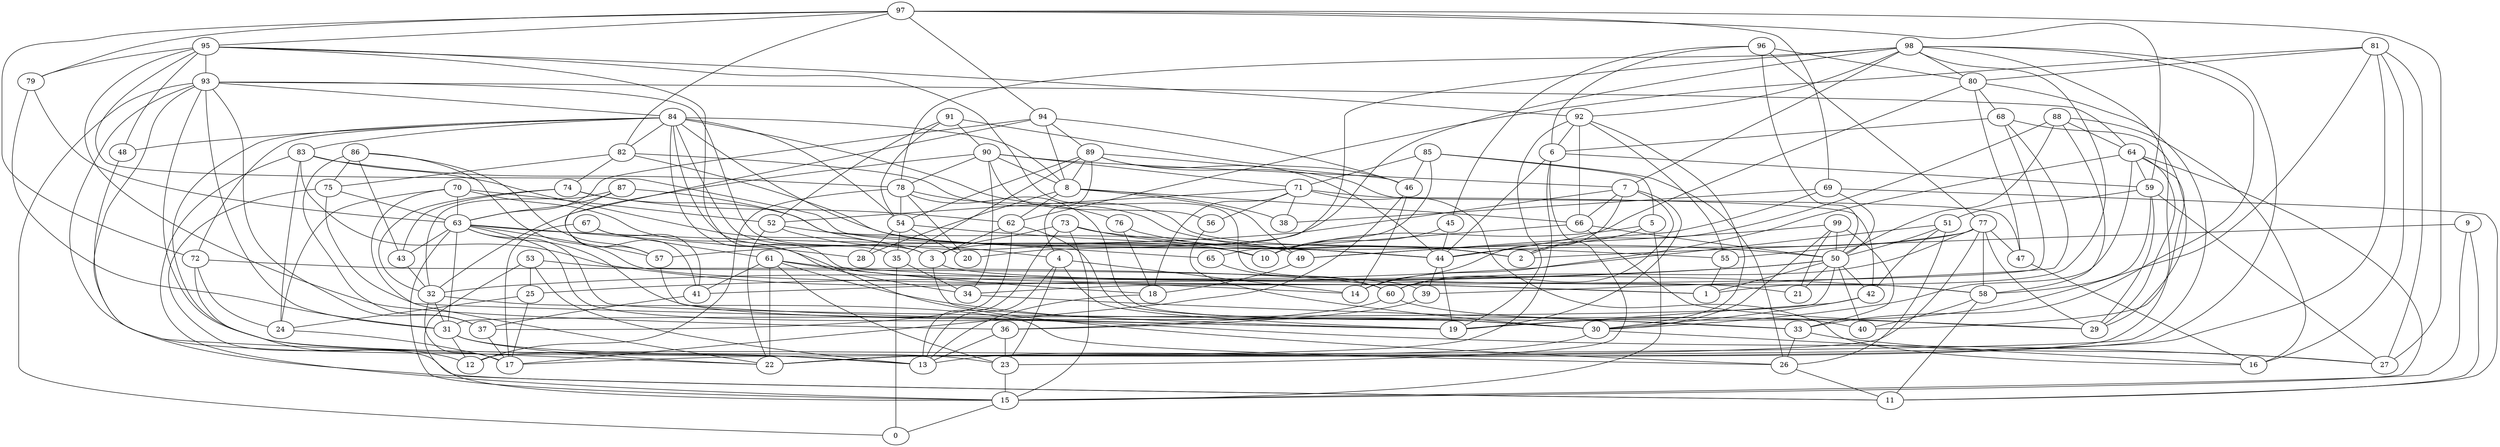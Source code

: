 digraph GG_graph {

subgraph G_graph {
edge [color = black]
"4" -> "23" [dir = none]
"4" -> "14" [dir = none]
"4" -> "13" [dir = none]
"4" -> "19" [dir = none]
"74" -> "32" [dir = none]
"74" -> "10" [dir = none]
"74" -> "43" [dir = none]
"36" -> "13" [dir = none]
"36" -> "23" [dir = none]
"86" -> "75" [dir = none]
"86" -> "43" [dir = none]
"86" -> "37" [dir = none]
"86" -> "1" [dir = none]
"86" -> "57" [dir = none]
"83" -> "3" [dir = none]
"83" -> "24" [dir = none]
"83" -> "78" [dir = none]
"83" -> "14" [dir = none]
"83" -> "15" [dir = none]
"15" -> "0" [dir = none]
"93" -> "64" [dir = none]
"93" -> "31" [dir = none]
"93" -> "3" [dir = none]
"93" -> "22" [dir = none]
"93" -> "23" [dir = none]
"93" -> "11" [dir = none]
"93" -> "84" [dir = none]
"93" -> "37" [dir = none]
"93" -> "0" [dir = none]
"53" -> "39" [dir = none]
"53" -> "25" [dir = none]
"53" -> "13" [dir = none]
"53" -> "15" [dir = none]
"82" -> "74" [dir = none]
"82" -> "75" [dir = none]
"82" -> "2" [dir = none]
"82" -> "44" [dir = none]
"5" -> "2" [dir = none]
"5" -> "10" [dir = none]
"5" -> "15" [dir = none]
"9" -> "11" [dir = none]
"9" -> "15" [dir = none]
"9" -> "2" [dir = none]
"39" -> "36" [dir = none]
"54" -> "28" [dir = none]
"54" -> "44" [dir = none]
"54" -> "20" [dir = none]
"54" -> "35" [dir = none]
"37" -> "17" [dir = none]
"46" -> "14" [dir = none]
"46" -> "17" [dir = none]
"91" -> "90" [dir = none]
"91" -> "52" [dir = none]
"91" -> "54" [dir = none]
"91" -> "46" [dir = none]
"34" -> "33" [dir = none]
"24" -> "17" [dir = none]
"32" -> "17" [dir = none]
"32" -> "31" [dir = none]
"32" -> "26" [dir = none]
"68" -> "29" [dir = none]
"68" -> "6" [dir = none]
"68" -> "34" [dir = none]
"68" -> "39" [dir = none]
"51" -> "42" [dir = none]
"51" -> "32" [dir = none]
"51" -> "50" [dir = none]
"51" -> "26" [dir = none]
"88" -> "2" [dir = none]
"88" -> "50" [dir = none]
"88" -> "58" [dir = none]
"88" -> "64" [dir = none]
"88" -> "16" [dir = none]
"41" -> "37" [dir = none]
"25" -> "24" [dir = none]
"25" -> "17" [dir = none]
"80" -> "68" [dir = none]
"80" -> "44" [dir = none]
"80" -> "17" [dir = none]
"80" -> "47" [dir = none]
"76" -> "18" [dir = none]
"76" -> "2" [dir = none]
"48" -> "13" [dir = none]
"97" -> "27" [dir = none]
"97" -> "82" [dir = none]
"97" -> "94" [dir = none]
"97" -> "79" [dir = none]
"97" -> "95" [dir = none]
"97" -> "59" [dir = none]
"97" -> "72" [dir = none]
"97" -> "69" [dir = none]
"71" -> "18" [dir = none]
"71" -> "38" [dir = none]
"71" -> "56" [dir = none]
"71" -> "52" [dir = none]
"71" -> "42" [dir = none]
"71" -> "16" [dir = none]
"92" -> "19" [dir = none]
"92" -> "66" [dir = none]
"92" -> "30" [dir = none]
"92" -> "55" [dir = none]
"94" -> "57" [dir = none]
"94" -> "63" [dir = none]
"94" -> "89" [dir = none]
"94" -> "46" [dir = none]
"94" -> "8" [dir = none]
"85" -> "46" [dir = none]
"85" -> "10" [dir = none]
"85" -> "5" [dir = none]
"85" -> "71" [dir = none]
"85" -> "26" [dir = none]
"79" -> "31" [dir = none]
"79" -> "63" [dir = none]
"56" -> "30" [dir = none]
"99" -> "33" [dir = none]
"99" -> "49" [dir = none]
"99" -> "50" [dir = none]
"99" -> "30" [dir = none]
"99" -> "21" [dir = none]
"62" -> "30" [dir = none]
"62" -> "37" [dir = none]
"62" -> "3" [dir = none]
"55" -> "1" [dir = none]
"3" -> "21" [dir = none]
"3" -> "19" [dir = none]
"23" -> "15" [dir = none]
"73" -> "15" [dir = none]
"73" -> "10" [dir = none]
"73" -> "13" [dir = none]
"73" -> "50" [dir = none]
"73" -> "3" [dir = none]
"18" -> "13" [dir = none]
"42" -> "30" [dir = none]
"42" -> "19" [dir = none]
"49" -> "18" [dir = none]
"67" -> "17" [dir = none]
"67" -> "61" [dir = none]
"67" -> "41" [dir = none]
"59" -> "29" [dir = none]
"59" -> "27" [dir = none]
"59" -> "51" [dir = none]
"59" -> "58" [dir = none]
"50" -> "40" [dir = none]
"50" -> "25" [dir = none]
"50" -> "41" [dir = none]
"50" -> "42" [dir = none]
"50" -> "31" [dir = none]
"50" -> "1" [dir = none]
"50" -> "21" [dir = none]
"64" -> "12" [dir = none]
"64" -> "15" [dir = none]
"64" -> "29" [dir = none]
"64" -> "14" [dir = none]
"64" -> "30" [dir = none]
"64" -> "59" [dir = none]
"63" -> "43" [dir = none]
"63" -> "57" [dir = none]
"63" -> "33" [dir = none]
"63" -> "55" [dir = none]
"63" -> "28" [dir = none]
"63" -> "27" [dir = none]
"63" -> "31" [dir = none]
"63" -> "15" [dir = none]
"63" -> "40" [dir = none]
"96" -> "45" [dir = none]
"96" -> "80" [dir = none]
"96" -> "6" [dir = none]
"96" -> "77" [dir = none]
"96" -> "50" [dir = none]
"47" -> "16" [dir = none]
"43" -> "32" [dir = none]
"77" -> "60" [dir = none]
"77" -> "44" [dir = none]
"77" -> "22" [dir = none]
"77" -> "29" [dir = none]
"77" -> "55" [dir = none]
"77" -> "47" [dir = none]
"77" -> "58" [dir = none]
"66" -> "50" [dir = none]
"66" -> "29" [dir = none]
"66" -> "65" [dir = none]
"70" -> "24" [dir = none]
"70" -> "63" [dir = none]
"70" -> "22" [dir = none]
"70" -> "52" [dir = none]
"70" -> "34" [dir = none]
"60" -> "36" [dir = none]
"60" -> "29" [dir = none]
"61" -> "41" [dir = none]
"61" -> "22" [dir = none]
"61" -> "30" [dir = none]
"61" -> "23" [dir = none]
"61" -> "58" [dir = none]
"35" -> "0" [dir = none]
"35" -> "34" [dir = none]
"8" -> "28" [dir = none]
"8" -> "49" [dir = none]
"8" -> "66" [dir = none]
"8" -> "62" [dir = none]
"8" -> "38" [dir = none]
"87" -> "65" [dir = none]
"87" -> "32" [dir = none]
"87" -> "41" [dir = none]
"87" -> "63" [dir = none]
"45" -> "10" [dir = none]
"45" -> "44" [dir = none]
"31" -> "22" [dir = none]
"31" -> "13" [dir = none]
"31" -> "12" [dir = none]
"57" -> "19" [dir = none]
"90" -> "34" [dir = none]
"90" -> "8" [dir = none]
"90" -> "32" [dir = none]
"90" -> "7" [dir = none]
"90" -> "71" [dir = none]
"90" -> "78" [dir = none]
"90" -> "56" [dir = none]
"6" -> "59" [dir = none]
"6" -> "44" [dir = none]
"6" -> "22" [dir = none]
"6" -> "23" [dir = none]
"33" -> "27" [dir = none]
"33" -> "26" [dir = none]
"44" -> "39" [dir = none]
"44" -> "19" [dir = none]
"75" -> "19" [dir = none]
"75" -> "63" [dir = none]
"75" -> "11" [dir = none]
"98" -> "22" [dir = none]
"98" -> "80" [dir = none]
"98" -> "7" [dir = none]
"98" -> "33" [dir = none]
"98" -> "1" [dir = none]
"98" -> "3" [dir = none]
"98" -> "20" [dir = none]
"98" -> "92" [dir = none]
"98" -> "40" [dir = none]
"98" -> "78" [dir = none]
"89" -> "47" [dir = none]
"89" -> "4" [dir = none]
"89" -> "35" [dir = none]
"89" -> "54" [dir = none]
"89" -> "44" [dir = none]
"89" -> "8" [dir = none]
"89" -> "46" [dir = none]
"81" -> "16" [dir = none]
"81" -> "19" [dir = none]
"81" -> "22" [dir = none]
"81" -> "62" [dir = none]
"81" -> "27" [dir = none]
"81" -> "80" [dir = none]
"69" -> "49" [dir = none]
"69" -> "38" [dir = none]
"69" -> "50" [dir = none]
"69" -> "11" [dir = none]
"95" -> "36" [dir = none]
"95" -> "79" [dir = none]
"95" -> "48" [dir = none]
"95" -> "26" [dir = none]
"95" -> "93" [dir = none]
"95" -> "58" [dir = none]
"95" -> "92" [dir = none]
"95" -> "44" [dir = none]
"72" -> "60" [dir = none]
"72" -> "12" [dir = none]
"72" -> "24" [dir = none]
"7" -> "66" [dir = none]
"7" -> "19" [dir = none]
"7" -> "60" [dir = none]
"7" -> "14" [dir = none]
"7" -> "57" [dir = none]
"65" -> "60" [dir = none]
"30" -> "13" [dir = none]
"30" -> "16" [dir = none]
"58" -> "40" [dir = none]
"58" -> "11" [dir = none]
"84" -> "72" [dir = none]
"84" -> "54" [dir = none]
"84" -> "82" [dir = none]
"84" -> "13" [dir = none]
"84" -> "83" [dir = none]
"84" -> "3" [dir = none]
"84" -> "1" [dir = none]
"84" -> "8" [dir = none]
"84" -> "35" [dir = none]
"84" -> "2" [dir = none]
"84" -> "48" [dir = none]
"84" -> "10" [dir = none]
"78" -> "76" [dir = none]
"78" -> "12" [dir = none]
"78" -> "30" [dir = none]
"78" -> "54" [dir = none]
"78" -> "20" [dir = none]
"26" -> "11" [dir = none]
"52" -> "4" [dir = none]
"52" -> "49" [dir = none]
"52" -> "22" [dir = none]
"74" -> "62" [dir = none]
"92" -> "6" [dir = none]
"61" -> "18" [dir = none]
}

}
